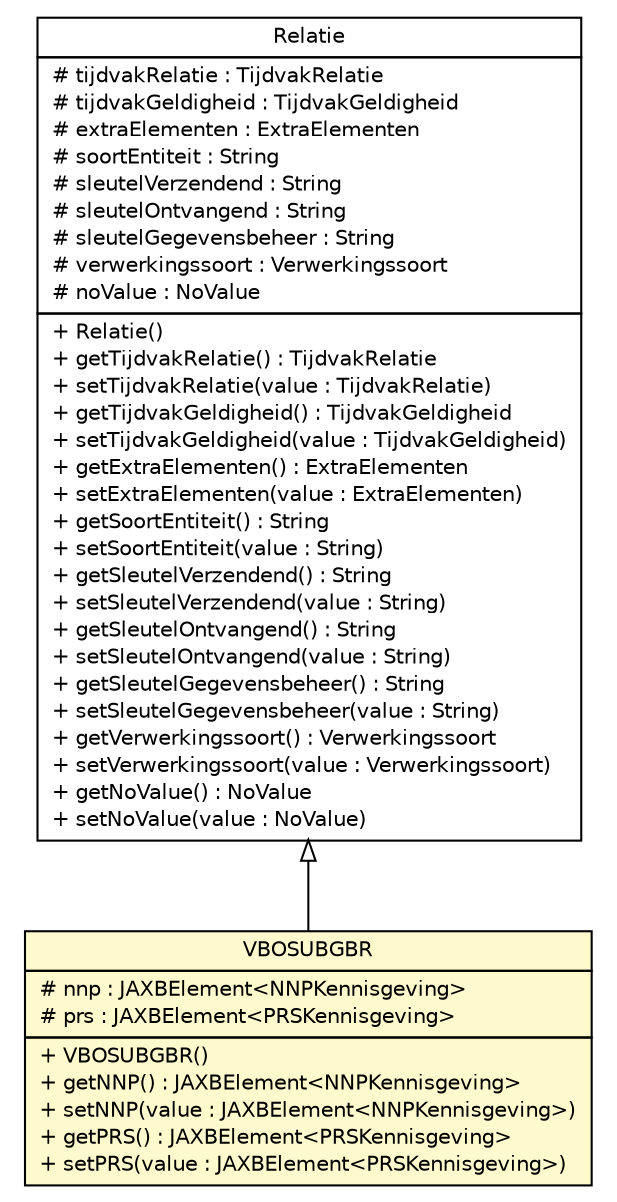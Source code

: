 #!/usr/local/bin/dot
#
# Class diagram 
# Generated by UMLGraph version R5_6-24-gf6e263 (http://www.umlgraph.org/)
#

digraph G {
	edge [fontname="Helvetica",fontsize=10,labelfontname="Helvetica",labelfontsize=10];
	node [fontname="Helvetica",fontsize=10,shape=plaintext];
	nodesep=0.25;
	ranksep=0.5;
	// nl.egem.stuf.sector.bg._0204.Relatie
	c232879 [label=<<table title="nl.egem.stuf.sector.bg._0204.Relatie" border="0" cellborder="1" cellspacing="0" cellpadding="2" port="p" href="./Relatie.html">
		<tr><td><table border="0" cellspacing="0" cellpadding="1">
<tr><td align="center" balign="center"> Relatie </td></tr>
		</table></td></tr>
		<tr><td><table border="0" cellspacing="0" cellpadding="1">
<tr><td align="left" balign="left"> # tijdvakRelatie : TijdvakRelatie </td></tr>
<tr><td align="left" balign="left"> # tijdvakGeldigheid : TijdvakGeldigheid </td></tr>
<tr><td align="left" balign="left"> # extraElementen : ExtraElementen </td></tr>
<tr><td align="left" balign="left"> # soortEntiteit : String </td></tr>
<tr><td align="left" balign="left"> # sleutelVerzendend : String </td></tr>
<tr><td align="left" balign="left"> # sleutelOntvangend : String </td></tr>
<tr><td align="left" balign="left"> # sleutelGegevensbeheer : String </td></tr>
<tr><td align="left" balign="left"> # verwerkingssoort : Verwerkingssoort </td></tr>
<tr><td align="left" balign="left"> # noValue : NoValue </td></tr>
		</table></td></tr>
		<tr><td><table border="0" cellspacing="0" cellpadding="1">
<tr><td align="left" balign="left"> + Relatie() </td></tr>
<tr><td align="left" balign="left"> + getTijdvakRelatie() : TijdvakRelatie </td></tr>
<tr><td align="left" balign="left"> + setTijdvakRelatie(value : TijdvakRelatie) </td></tr>
<tr><td align="left" balign="left"> + getTijdvakGeldigheid() : TijdvakGeldigheid </td></tr>
<tr><td align="left" balign="left"> + setTijdvakGeldigheid(value : TijdvakGeldigheid) </td></tr>
<tr><td align="left" balign="left"> + getExtraElementen() : ExtraElementen </td></tr>
<tr><td align="left" balign="left"> + setExtraElementen(value : ExtraElementen) </td></tr>
<tr><td align="left" balign="left"> + getSoortEntiteit() : String </td></tr>
<tr><td align="left" balign="left"> + setSoortEntiteit(value : String) </td></tr>
<tr><td align="left" balign="left"> + getSleutelVerzendend() : String </td></tr>
<tr><td align="left" balign="left"> + setSleutelVerzendend(value : String) </td></tr>
<tr><td align="left" balign="left"> + getSleutelOntvangend() : String </td></tr>
<tr><td align="left" balign="left"> + setSleutelOntvangend(value : String) </td></tr>
<tr><td align="left" balign="left"> + getSleutelGegevensbeheer() : String </td></tr>
<tr><td align="left" balign="left"> + setSleutelGegevensbeheer(value : String) </td></tr>
<tr><td align="left" balign="left"> + getVerwerkingssoort() : Verwerkingssoort </td></tr>
<tr><td align="left" balign="left"> + setVerwerkingssoort(value : Verwerkingssoort) </td></tr>
<tr><td align="left" balign="left"> + getNoValue() : NoValue </td></tr>
<tr><td align="left" balign="left"> + setNoValue(value : NoValue) </td></tr>
		</table></td></tr>
		</table>>, URL="./Relatie.html", fontname="Helvetica", fontcolor="black", fontsize=10.0];
	// nl.egem.stuf.sector.bg._0204.VBOVraag.VBOSUBGBR
	c232982 [label=<<table title="nl.egem.stuf.sector.bg._0204.VBOVraag.VBOSUBGBR" border="0" cellborder="1" cellspacing="0" cellpadding="2" port="p" bgcolor="lemonChiffon" href="./VBOVraag.VBOSUBGBR.html">
		<tr><td><table border="0" cellspacing="0" cellpadding="1">
<tr><td align="center" balign="center"> VBOSUBGBR </td></tr>
		</table></td></tr>
		<tr><td><table border="0" cellspacing="0" cellpadding="1">
<tr><td align="left" balign="left"> # nnp : JAXBElement&lt;NNPKennisgeving&gt; </td></tr>
<tr><td align="left" balign="left"> # prs : JAXBElement&lt;PRSKennisgeving&gt; </td></tr>
		</table></td></tr>
		<tr><td><table border="0" cellspacing="0" cellpadding="1">
<tr><td align="left" balign="left"> + VBOSUBGBR() </td></tr>
<tr><td align="left" balign="left"> + getNNP() : JAXBElement&lt;NNPKennisgeving&gt; </td></tr>
<tr><td align="left" balign="left"> + setNNP(value : JAXBElement&lt;NNPKennisgeving&gt;) </td></tr>
<tr><td align="left" balign="left"> + getPRS() : JAXBElement&lt;PRSKennisgeving&gt; </td></tr>
<tr><td align="left" balign="left"> + setPRS(value : JAXBElement&lt;PRSKennisgeving&gt;) </td></tr>
		</table></td></tr>
		</table>>, URL="./VBOVraag.VBOSUBGBR.html", fontname="Helvetica", fontcolor="black", fontsize=10.0];
	//nl.egem.stuf.sector.bg._0204.VBOVraag.VBOSUBGBR extends nl.egem.stuf.sector.bg._0204.Relatie
	c232879:p -> c232982:p [dir=back,arrowtail=empty];
}

